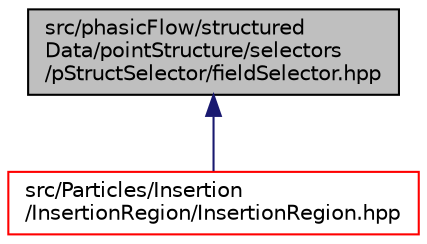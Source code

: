 digraph "src/phasicFlow/structuredData/pointStructure/selectors/pStructSelector/fieldSelector.hpp"
{
 // LATEX_PDF_SIZE
  edge [fontname="Helvetica",fontsize="10",labelfontname="Helvetica",labelfontsize="10"];
  node [fontname="Helvetica",fontsize="10",shape=record];
  Node1 [label="src/phasicFlow/structured\lData/pointStructure/selectors\l/pStructSelector/fieldSelector.hpp",height=0.2,width=0.4,color="black", fillcolor="grey75", style="filled", fontcolor="black",tooltip=" "];
  Node1 -> Node2 [dir="back",color="midnightblue",fontsize="10",style="solid",fontname="Helvetica"];
  Node2 [label="src/Particles/Insertion\l/InsertionRegion/InsertionRegion.hpp",height=0.2,width=0.4,color="red", fillcolor="white", style="filled",URL="$InsertionRegion_8hpp.html",tooltip=" "];
}
